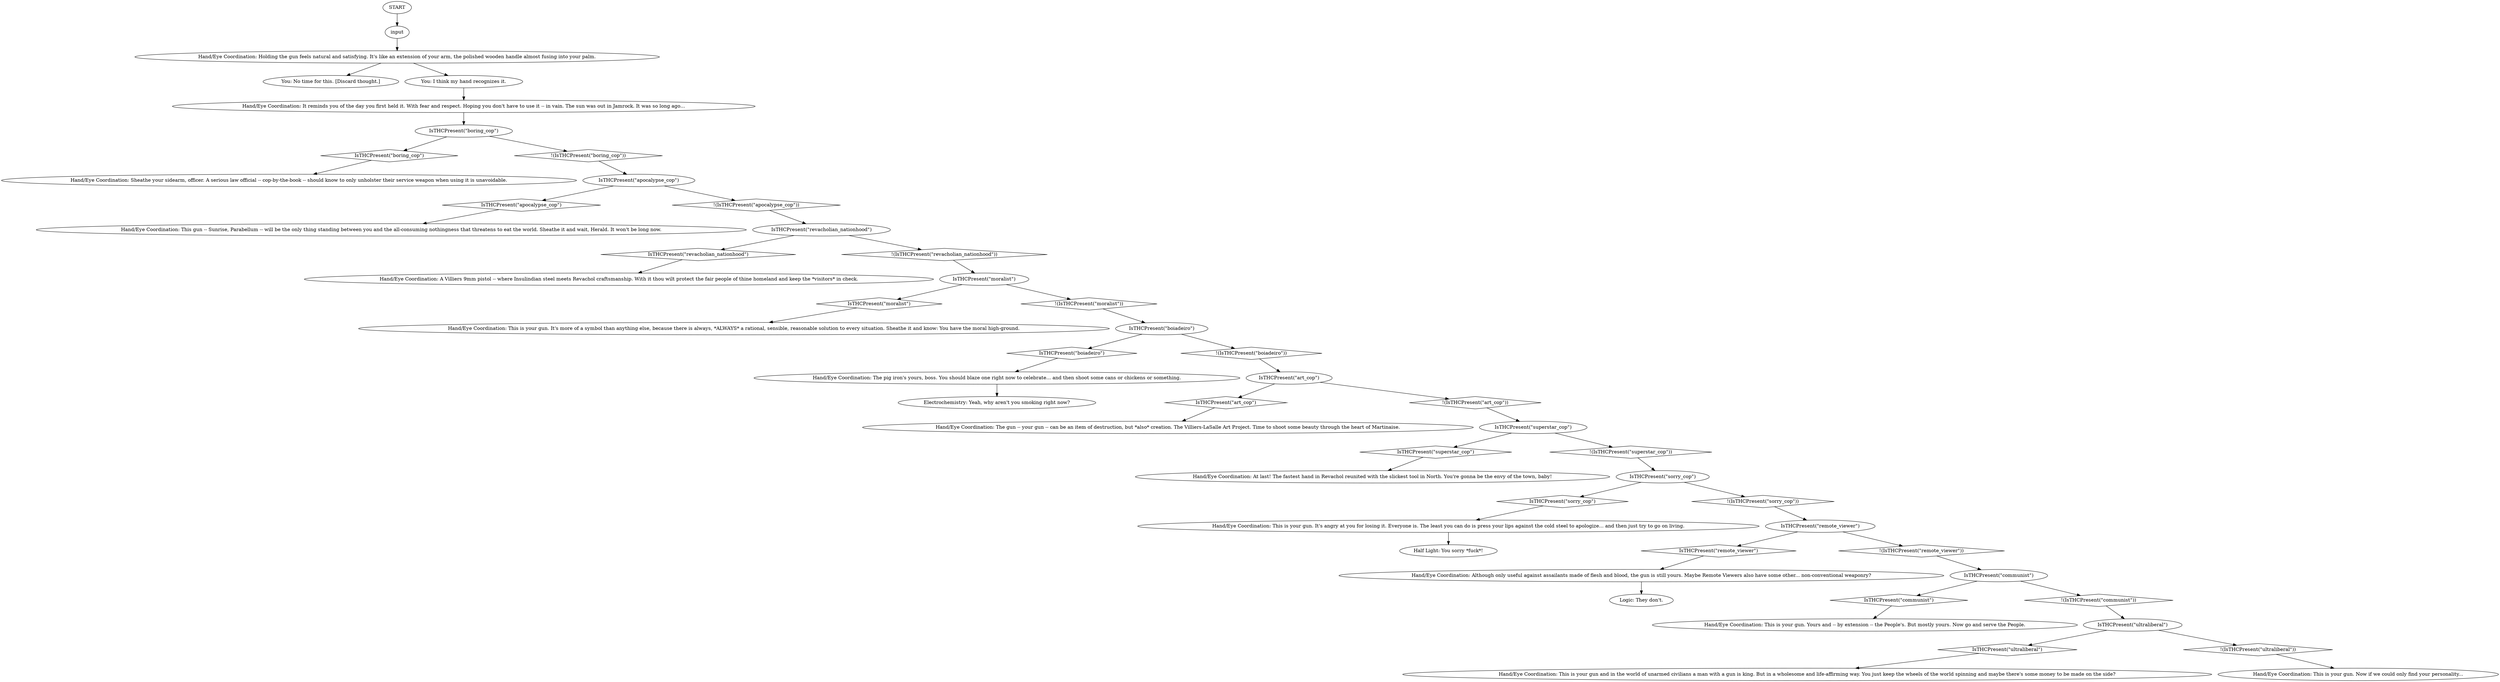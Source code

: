 # BOARDWALK ORB / wielding your gun
# This is what it feels to equip your gun after such a long time.
# ==================================================
digraph G {
	  0 [label="START"];
	  1 [label="input"];
	  2 [label="Half Light: You sorry *fuck*!"];
	  3 [label="IsTHCPresent(\"revacholian_nationhood\")"];
	  4 [label="IsTHCPresent(\"revacholian_nationhood\")", shape=diamond];
	  5 [label="!(IsTHCPresent(\"revacholian_nationhood\"))", shape=diamond];
	  6 [label="Hand/Eye Coordination: At last! The fastest hand in Revachol reunited with the slickest tool in North. You're gonna be the envy of the town, baby!"];
	  7 [label="IsTHCPresent(\"moralist\")"];
	  8 [label="IsTHCPresent(\"moralist\")", shape=diamond];
	  9 [label="!(IsTHCPresent(\"moralist\"))", shape=diamond];
	  11 [label="Hand/Eye Coordination: This is your gun. Now if we could only find your personality..."];
	  12 [label="IsTHCPresent(\"superstar_cop\")"];
	  13 [label="IsTHCPresent(\"superstar_cop\")", shape=diamond];
	  14 [label="!(IsTHCPresent(\"superstar_cop\"))", shape=diamond];
	  15 [label="IsTHCPresent(\"communist\")"];
	  16 [label="IsTHCPresent(\"communist\")", shape=diamond];
	  17 [label="!(IsTHCPresent(\"communist\"))", shape=diamond];
	  18 [label="IsTHCPresent(\"remote_viewer\")"];
	  19 [label="IsTHCPresent(\"remote_viewer\")", shape=diamond];
	  20 [label="!(IsTHCPresent(\"remote_viewer\"))", shape=diamond];
	  21 [label="Logic: They don't."];
	  22 [label="IsTHCPresent(\"apocalypse_cop\")"];
	  23 [label="IsTHCPresent(\"apocalypse_cop\")", shape=diamond];
	  24 [label="!(IsTHCPresent(\"apocalypse_cop\"))", shape=diamond];
	  25 [label="IsTHCPresent(\"art_cop\")"];
	  26 [label="IsTHCPresent(\"art_cop\")", shape=diamond];
	  27 [label="!(IsTHCPresent(\"art_cop\"))", shape=diamond];
	  28 [label="IsTHCPresent(\"boiadeiro\")"];
	  29 [label="IsTHCPresent(\"boiadeiro\")", shape=diamond];
	  30 [label="!(IsTHCPresent(\"boiadeiro\"))", shape=diamond];
	  31 [label="Hand/Eye Coordination: This is your gun and in the world of unarmed civilians a man with a gun is king. But in a wholesome and life-affirming way. You just keep the wheels of the world spinning and maybe there's some money to be made on the side?"];
	  32 [label="IsTHCPresent(\"boring_cop\")"];
	  33 [label="IsTHCPresent(\"boring_cop\")", shape=diamond];
	  34 [label="!(IsTHCPresent(\"boring_cop\"))", shape=diamond];
	  35 [label="IsTHCPresent(\"sorry_cop\")"];
	  36 [label="IsTHCPresent(\"sorry_cop\")", shape=diamond];
	  37 [label="!(IsTHCPresent(\"sorry_cop\"))", shape=diamond];
	  38 [label="Hand/Eye Coordination: Holding the gun feels natural and satisfying. It's like an extension of your arm, the polished wooden handle almost fusing into your palm."];
	  39 [label="Hand/Eye Coordination: This is your gun. Yours and -- by extension -- the People's. But mostly yours. Now go and serve the People."];
	  40 [label="Hand/Eye Coordination: Sheathe your sidearm, officer. A serious law official -- cop-by-the-book -- should know to only unholster their service weapon when using it is unavoidable."];
	  41 [label="Hand/Eye Coordination: A Villiers 9mm pistol -- where Insulindian steel meets Revachol craftsmanship. With it thou wilt protect the fair people of thine homeland and keep the *visitors* in check."];
	  42 [label="Hand/Eye Coordination: This is your gun. It's more of a symbol than anything else, because there is always, *ALWAYS* a rational, sensible, reasonable solution to every situation. Sheathe it and know: You have the moral high-ground."];
	  43 [label="IsTHCPresent(\"ultraliberal\")"];
	  44 [label="IsTHCPresent(\"ultraliberal\")", shape=diamond];
	  45 [label="!(IsTHCPresent(\"ultraliberal\"))", shape=diamond];
	  46 [label="Hand/Eye Coordination: It reminds you of the day you first held it. With fear and respect. Hoping you don't have to use it -- in vain. The sun was out in Jamrock. It was so long ago..."];
	  47 [label="Hand/Eye Coordination: The pig iron's yours, boss. You should blaze one right now to celebrate... and then shoot some cans or chickens or something."];
	  48 [label="Hand/Eye Coordination: This gun -- Sunrise, Parabellum -- will be the only thing standing between you and the all-consuming nothingness that threatens to eat the world. Sheathe it and wait, Herald. It won't be long now."];
	  49 [label="You: No time for this. [Discard thought.]"];
	  50 [label="Hand/Eye Coordination: The gun -- your gun -- can be an item of destruction, but *also* creation. The Villiers-LaSalle Art Project. Time to shoot some beauty through the heart of Martinaise."];
	  51 [label="Hand/Eye Coordination: This is your gun. It's angry at you for losing it. Everyone is. The least you can do is press your lips against the cold steel to apologize... and then just try to go on living."];
	  52 [label="Hand/Eye Coordination: Although only useful against assailants made of flesh and blood, the gun is still yours. Maybe Remote Viewers also have some other... non-conventional weaponry?"];
	  53 [label="Electrochemistry: Yeah, why aren't you smoking right now?"];
	  54 [label="You: I think my hand recognizes it."];
	  0 -> 1
	  1 -> 38
	  3 -> 4
	  3 -> 5
	  4 -> 41
	  5 -> 7
	  7 -> 8
	  7 -> 9
	  8 -> 42
	  9 -> 28
	  12 -> 13
	  12 -> 14
	  13 -> 6
	  14 -> 35
	  15 -> 16
	  15 -> 17
	  16 -> 39
	  17 -> 43
	  18 -> 19
	  18 -> 20
	  19 -> 52
	  20 -> 15
	  22 -> 24
	  22 -> 23
	  23 -> 48
	  24 -> 3
	  25 -> 26
	  25 -> 27
	  26 -> 50
	  27 -> 12
	  28 -> 29
	  28 -> 30
	  29 -> 47
	  30 -> 25
	  32 -> 33
	  32 -> 34
	  33 -> 40
	  34 -> 22
	  35 -> 36
	  35 -> 37
	  36 -> 51
	  37 -> 18
	  38 -> 49
	  38 -> 54
	  43 -> 44
	  43 -> 45
	  44 -> 31
	  45 -> 11
	  46 -> 32
	  47 -> 53
	  51 -> 2
	  52 -> 21
	  54 -> 46
}


